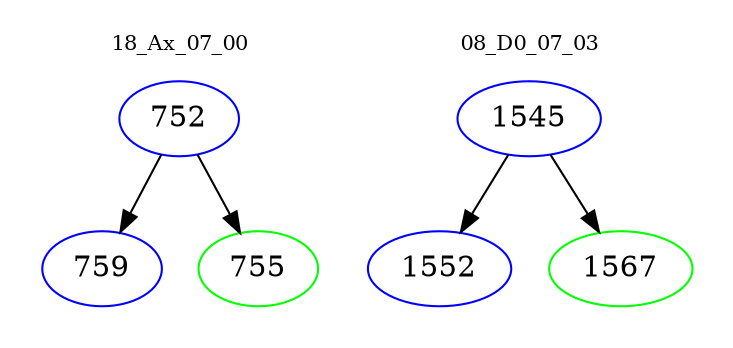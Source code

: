 digraph{
subgraph cluster_0 {
color = white
label = "18_Ax_07_00";
fontsize=10;
T0_752 [label="752", color="blue"]
T0_752 -> T0_759 [color="black"]
T0_759 [label="759", color="blue"]
T0_752 -> T0_755 [color="black"]
T0_755 [label="755", color="green"]
}
subgraph cluster_1 {
color = white
label = "08_D0_07_03";
fontsize=10;
T1_1545 [label="1545", color="blue"]
T1_1545 -> T1_1552 [color="black"]
T1_1552 [label="1552", color="blue"]
T1_1545 -> T1_1567 [color="black"]
T1_1567 [label="1567", color="green"]
}
}

